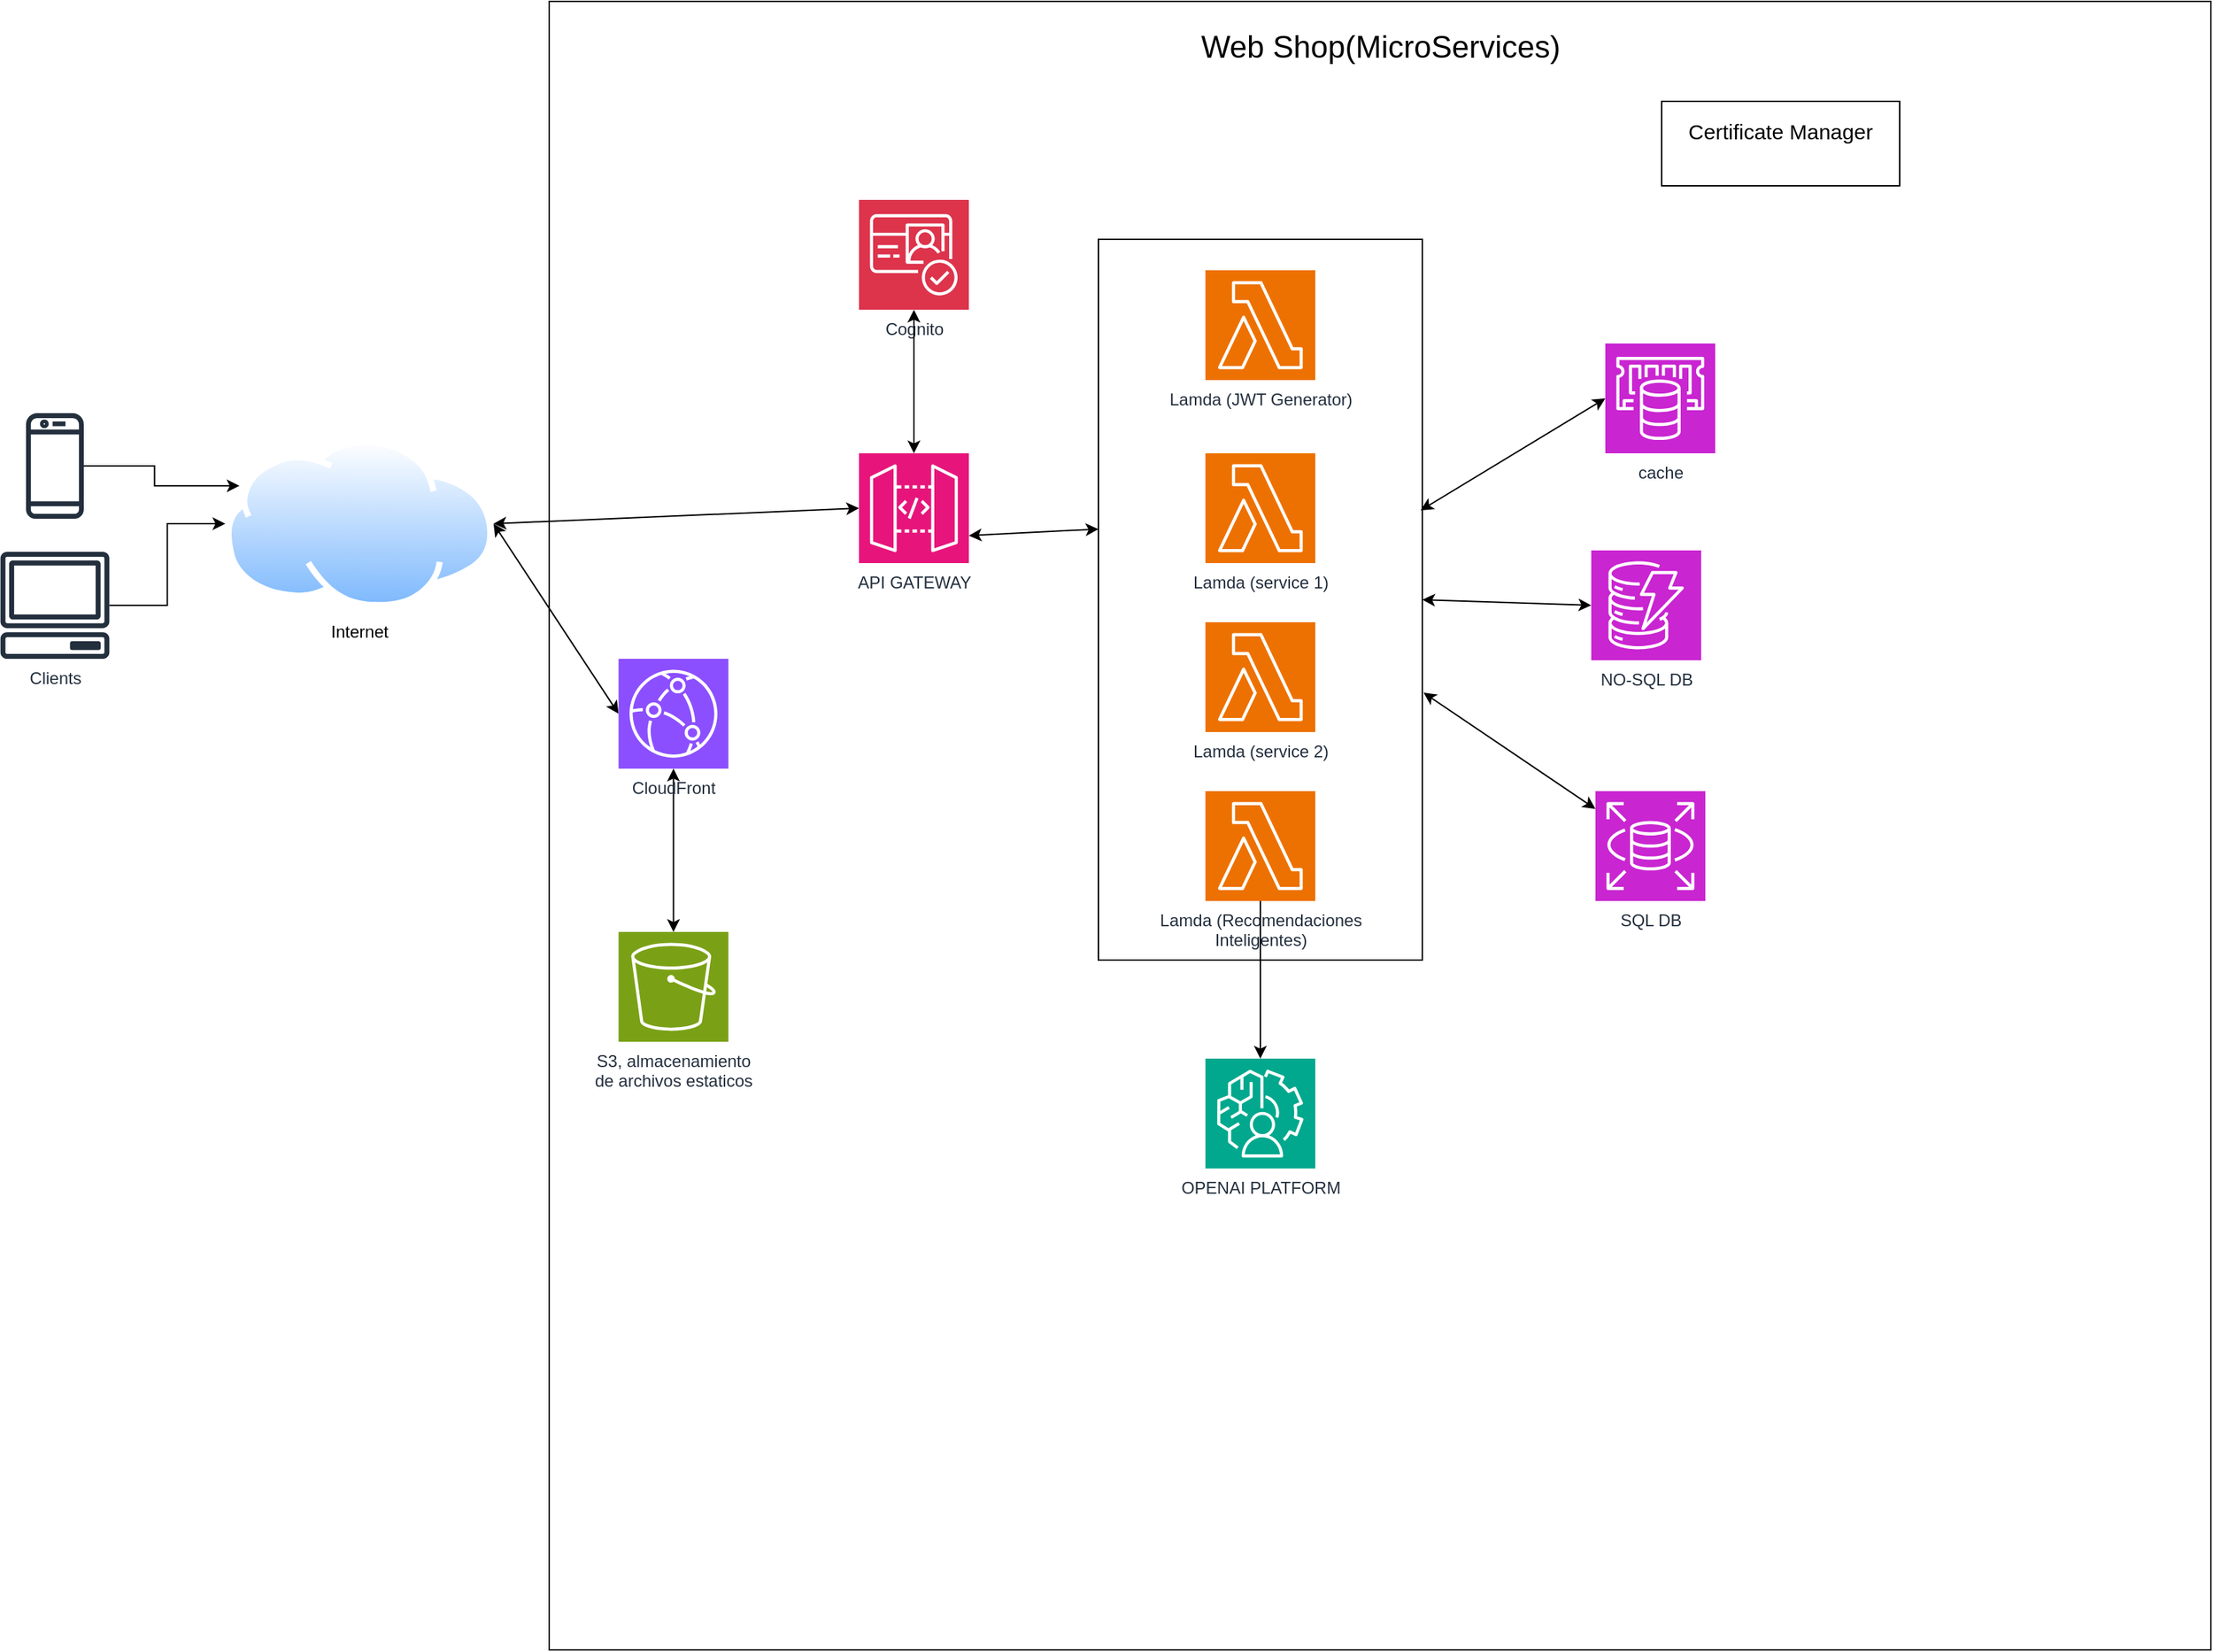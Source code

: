 <mxfile version="24.4.4" type="github">
  <diagram name="Página-1" id="6-k8TLEL8FpL3zlKBn_Q">
    <mxGraphModel dx="1749" dy="1114" grid="1" gridSize="10" guides="1" tooltips="1" connect="1" arrows="1" fold="1" page="1" pageScale="1" pageWidth="827" pageHeight="1169" math="0" shadow="0">
      <root>
        <mxCell id="0" />
        <mxCell id="1" parent="0" />
        <mxCell id="db6M8OEHSWzH2HbNRV87-19" value="" style="rounded=0;whiteSpace=wrap;html=1;" vertex="1" parent="1">
          <mxGeometry x="420" y="49" width="1180" height="1171" as="geometry" />
        </mxCell>
        <mxCell id="db6M8OEHSWzH2HbNRV87-4" style="edgeStyle=orthogonalEdgeStyle;rounded=0;orthogonalLoop=1;jettySize=auto;html=1;entryX=0;entryY=0.5;entryDx=0;entryDy=0;" edge="1" parent="1" source="db6M8OEHSWzH2HbNRV87-1" target="db6M8OEHSWzH2HbNRV87-3">
          <mxGeometry relative="1" as="geometry" />
        </mxCell>
        <mxCell id="db6M8OEHSWzH2HbNRV87-1" value="Clients&lt;div&gt;&lt;br&gt;&lt;/div&gt;" style="sketch=0;outlineConnect=0;fontColor=#232F3E;gradientColor=none;fillColor=#232F3D;strokeColor=none;dashed=0;verticalLabelPosition=bottom;verticalAlign=top;align=center;html=1;fontSize=12;fontStyle=0;aspect=fixed;pointerEvents=1;shape=mxgraph.aws4.client;" vertex="1" parent="1">
          <mxGeometry x="30" y="440" width="78" height="76" as="geometry" />
        </mxCell>
        <mxCell id="db6M8OEHSWzH2HbNRV87-5" style="edgeStyle=orthogonalEdgeStyle;rounded=0;orthogonalLoop=1;jettySize=auto;html=1;entryX=0;entryY=0.25;entryDx=0;entryDy=0;" edge="1" parent="1" source="db6M8OEHSWzH2HbNRV87-2" target="db6M8OEHSWzH2HbNRV87-3">
          <mxGeometry relative="1" as="geometry" />
        </mxCell>
        <mxCell id="db6M8OEHSWzH2HbNRV87-2" value="" style="sketch=0;outlineConnect=0;fontColor=#232F3E;gradientColor=none;fillColor=#232F3D;strokeColor=none;dashed=0;verticalLabelPosition=bottom;verticalAlign=top;align=center;html=1;fontSize=12;fontStyle=0;aspect=fixed;pointerEvents=1;shape=mxgraph.aws4.mobile_client;" vertex="1" parent="1">
          <mxGeometry x="48.5" y="340" width="41" height="78" as="geometry" />
        </mxCell>
        <mxCell id="db6M8OEHSWzH2HbNRV87-3" value="Internet&lt;div&gt;&lt;br&gt;&lt;/div&gt;" style="image;aspect=fixed;perimeter=ellipsePerimeter;html=1;align=center;shadow=0;dashed=0;spacingTop=3;image=img/lib/active_directory/internet_cloud.svg;" vertex="1" parent="1">
          <mxGeometry x="190" y="360" width="190.48" height="120" as="geometry" />
        </mxCell>
        <mxCell id="db6M8OEHSWzH2HbNRV87-6" value="Cognito&lt;div&gt;&lt;br&gt;&lt;/div&gt;" style="sketch=0;points=[[0,0,0],[0.25,0,0],[0.5,0,0],[0.75,0,0],[1,0,0],[0,1,0],[0.25,1,0],[0.5,1,0],[0.75,1,0],[1,1,0],[0,0.25,0],[0,0.5,0],[0,0.75,0],[1,0.25,0],[1,0.5,0],[1,0.75,0]];outlineConnect=0;fontColor=#232F3E;fillColor=#DD344C;strokeColor=#ffffff;dashed=0;verticalLabelPosition=bottom;verticalAlign=top;align=center;html=1;fontSize=12;fontStyle=0;aspect=fixed;shape=mxgraph.aws4.resourceIcon;resIcon=mxgraph.aws4.cognito;" vertex="1" parent="1">
          <mxGeometry x="640" y="190" width="78" height="78" as="geometry" />
        </mxCell>
        <mxCell id="db6M8OEHSWzH2HbNRV87-8" value="S3, almacenamiento&lt;br&gt;de archivos estaticos&lt;div&gt;&lt;br&gt;&lt;/div&gt;" style="sketch=0;points=[[0,0,0],[0.25,0,0],[0.5,0,0],[0.75,0,0],[1,0,0],[0,1,0],[0.25,1,0],[0.5,1,0],[0.75,1,0],[1,1,0],[0,0.25,0],[0,0.5,0],[0,0.75,0],[1,0.25,0],[1,0.5,0],[1,0.75,0]];outlineConnect=0;fontColor=#232F3E;fillColor=#7AA116;strokeColor=#ffffff;dashed=0;verticalLabelPosition=bottom;verticalAlign=top;align=center;html=1;fontSize=12;fontStyle=0;aspect=fixed;shape=mxgraph.aws4.resourceIcon;resIcon=mxgraph.aws4.s3;" vertex="1" parent="1">
          <mxGeometry x="469.25" y="710" width="78" height="78" as="geometry" />
        </mxCell>
        <mxCell id="db6M8OEHSWzH2HbNRV87-10" value="" style="endArrow=classic;startArrow=classic;html=1;rounded=0;exitX=0.5;exitY=0;exitDx=0;exitDy=0;exitPerimeter=0;entryX=0.5;entryY=1;entryDx=0;entryDy=0;entryPerimeter=0;" edge="1" parent="1" source="db6M8OEHSWzH2HbNRV87-8" target="db6M8OEHSWzH2HbNRV87-13">
          <mxGeometry width="50" height="50" relative="1" as="geometry">
            <mxPoint x="600" y="500" as="sourcePoint" />
            <mxPoint x="508.25" y="440" as="targetPoint" />
          </mxGeometry>
        </mxCell>
        <mxCell id="db6M8OEHSWzH2HbNRV87-11" value="" style="endArrow=classic;startArrow=classic;html=1;rounded=0;exitX=1;exitY=0.5;exitDx=0;exitDy=0;entryX=0;entryY=0.5;entryDx=0;entryDy=0;entryPerimeter=0;" edge="1" parent="1" source="db6M8OEHSWzH2HbNRV87-3" target="db6M8OEHSWzH2HbNRV87-13">
          <mxGeometry width="50" height="50" relative="1" as="geometry">
            <mxPoint x="410" y="357" as="sourcePoint" />
            <mxPoint x="470" y="393.5" as="targetPoint" />
          </mxGeometry>
        </mxCell>
        <mxCell id="db6M8OEHSWzH2HbNRV87-12" value="API GATEWAY" style="sketch=0;points=[[0,0,0],[0.25,0,0],[0.5,0,0],[0.75,0,0],[1,0,0],[0,1,0],[0.25,1,0],[0.5,1,0],[0.75,1,0],[1,1,0],[0,0.25,0],[0,0.5,0],[0,0.75,0],[1,0.25,0],[1,0.5,0],[1,0.75,0]];outlineConnect=0;fontColor=#232F3E;fillColor=#E7157B;strokeColor=#ffffff;dashed=0;verticalLabelPosition=bottom;verticalAlign=top;align=center;html=1;fontSize=12;fontStyle=0;aspect=fixed;shape=mxgraph.aws4.resourceIcon;resIcon=mxgraph.aws4.api_gateway;" vertex="1" parent="1">
          <mxGeometry x="640" y="370" width="78" height="78" as="geometry" />
        </mxCell>
        <mxCell id="db6M8OEHSWzH2HbNRV87-13" value="&lt;div&gt;CloudFront&lt;/div&gt;&lt;div&gt;&lt;br&gt;&lt;/div&gt;" style="sketch=0;points=[[0,0,0],[0.25,0,0],[0.5,0,0],[0.75,0,0],[1,0,0],[0,1,0],[0.25,1,0],[0.5,1,0],[0.75,1,0],[1,1,0],[0,0.25,0],[0,0.5,0],[0,0.75,0],[1,0.25,0],[1,0.5,0],[1,0.75,0]];outlineConnect=0;fontColor=#232F3E;fillColor=#8C4FFF;strokeColor=#ffffff;dashed=0;verticalLabelPosition=bottom;verticalAlign=top;align=center;html=1;fontSize=12;fontStyle=0;aspect=fixed;shape=mxgraph.aws4.resourceIcon;resIcon=mxgraph.aws4.cloudfront;" vertex="1" parent="1">
          <mxGeometry x="469.25" y="516" width="78" height="78" as="geometry" />
        </mxCell>
        <mxCell id="db6M8OEHSWzH2HbNRV87-18" value="" style="endArrow=classic;startArrow=classic;html=1;rounded=0;exitX=0.5;exitY=0;exitDx=0;exitDy=0;exitPerimeter=0;entryX=0.5;entryY=1;entryDx=0;entryDy=0;entryPerimeter=0;" edge="1" parent="1" source="db6M8OEHSWzH2HbNRV87-12" target="db6M8OEHSWzH2HbNRV87-6">
          <mxGeometry width="50" height="50" relative="1" as="geometry">
            <mxPoint x="750" y="360" as="sourcePoint" />
            <mxPoint x="800" y="310" as="targetPoint" />
          </mxGeometry>
        </mxCell>
        <mxCell id="db6M8OEHSWzH2HbNRV87-20" value="Web Shop(MicroServices)&lt;div style=&quot;font-size: 22px;&quot;&gt;&lt;br style=&quot;font-size: 22px;&quot;&gt;&lt;/div&gt;" style="text;html=1;align=center;verticalAlign=middle;whiteSpace=wrap;rounded=0;fontSize=22;" vertex="1" parent="1">
          <mxGeometry x="798.75" y="80" width="422.5" height="30" as="geometry" />
        </mxCell>
        <mxCell id="db6M8OEHSWzH2HbNRV87-21" value="" style="endArrow=classic;startArrow=classic;html=1;rounded=0;exitX=1;exitY=0.5;exitDx=0;exitDy=0;entryX=0;entryY=0.5;entryDx=0;entryDy=0;entryPerimeter=0;" edge="1" parent="1" source="db6M8OEHSWzH2HbNRV87-3" target="db6M8OEHSWzH2HbNRV87-12">
          <mxGeometry width="50" height="50" relative="1" as="geometry">
            <mxPoint x="480" y="430" as="sourcePoint" />
            <mxPoint x="530" y="380" as="targetPoint" />
          </mxGeometry>
        </mxCell>
        <mxCell id="db6M8OEHSWzH2HbNRV87-22" value="" style="rounded=0;whiteSpace=wrap;html=1;" vertex="1" parent="1">
          <mxGeometry x="810" y="218" width="230" height="512" as="geometry" />
        </mxCell>
        <mxCell id="db6M8OEHSWzH2HbNRV87-23" value="Lamda (JWT Generator)" style="sketch=0;points=[[0,0,0],[0.25,0,0],[0.5,0,0],[0.75,0,0],[1,0,0],[0,1,0],[0.25,1,0],[0.5,1,0],[0.75,1,0],[1,1,0],[0,0.25,0],[0,0.5,0],[0,0.75,0],[1,0.25,0],[1,0.5,0],[1,0.75,0]];outlineConnect=0;fontColor=#232F3E;fillColor=#ED7100;strokeColor=#ffffff;dashed=0;verticalLabelPosition=bottom;verticalAlign=top;align=center;html=1;fontSize=12;fontStyle=0;aspect=fixed;shape=mxgraph.aws4.resourceIcon;resIcon=mxgraph.aws4.lambda;" vertex="1" parent="1">
          <mxGeometry x="886" y="240" width="78" height="78" as="geometry" />
        </mxCell>
        <mxCell id="db6M8OEHSWzH2HbNRV87-24" value="Lamda (service 1)&lt;div&gt;&lt;br&gt;&lt;/div&gt;" style="sketch=0;points=[[0,0,0],[0.25,0,0],[0.5,0,0],[0.75,0,0],[1,0,0],[0,1,0],[0.25,1,0],[0.5,1,0],[0.75,1,0],[1,1,0],[0,0.25,0],[0,0.5,0],[0,0.75,0],[1,0.25,0],[1,0.5,0],[1,0.75,0]];outlineConnect=0;fontColor=#232F3E;fillColor=#ED7100;strokeColor=#ffffff;dashed=0;verticalLabelPosition=bottom;verticalAlign=top;align=center;html=1;fontSize=12;fontStyle=0;aspect=fixed;shape=mxgraph.aws4.resourceIcon;resIcon=mxgraph.aws4.lambda;" vertex="1" parent="1">
          <mxGeometry x="886" y="370" width="78" height="78" as="geometry" />
        </mxCell>
        <mxCell id="db6M8OEHSWzH2HbNRV87-26" value="Lamda (service 2)&lt;div&gt;&lt;br&gt;&lt;/div&gt;" style="sketch=0;points=[[0,0,0],[0.25,0,0],[0.5,0,0],[0.75,0,0],[1,0,0],[0,1,0],[0.25,1,0],[0.5,1,0],[0.75,1,0],[1,1,0],[0,0.25,0],[0,0.5,0],[0,0.75,0],[1,0.25,0],[1,0.5,0],[1,0.75,0]];outlineConnect=0;fontColor=#232F3E;fillColor=#ED7100;strokeColor=#ffffff;dashed=0;verticalLabelPosition=bottom;verticalAlign=top;align=center;html=1;fontSize=12;fontStyle=0;aspect=fixed;shape=mxgraph.aws4.resourceIcon;resIcon=mxgraph.aws4.lambda;" vertex="1" parent="1">
          <mxGeometry x="886" y="490" width="78" height="78" as="geometry" />
        </mxCell>
        <mxCell id="db6M8OEHSWzH2HbNRV87-27" value="Lamda (Recomendaciones &lt;br&gt;Inteligentes&lt;span style=&quot;background-color: initial;&quot;&gt;)&lt;/span&gt;&lt;div&gt;&lt;div&gt;&lt;br&gt;&lt;/div&gt;&lt;/div&gt;" style="sketch=0;points=[[0,0,0],[0.25,0,0],[0.5,0,0],[0.75,0,0],[1,0,0],[0,1,0],[0.25,1,0],[0.5,1,0],[0.75,1,0],[1,1,0],[0,0.25,0],[0,0.5,0],[0,0.75,0],[1,0.25,0],[1,0.5,0],[1,0.75,0]];outlineConnect=0;fontColor=#232F3E;fillColor=#ED7100;strokeColor=#ffffff;dashed=0;verticalLabelPosition=bottom;verticalAlign=top;align=center;html=1;fontSize=12;fontStyle=0;aspect=fixed;shape=mxgraph.aws4.resourceIcon;resIcon=mxgraph.aws4.lambda;" vertex="1" parent="1">
          <mxGeometry x="886" y="610" width="78" height="78" as="geometry" />
        </mxCell>
        <mxCell id="db6M8OEHSWzH2HbNRV87-28" value="" style="endArrow=classic;startArrow=classic;html=1;rounded=0;exitX=1;exitY=0.75;exitDx=0;exitDy=0;exitPerimeter=0;entryX=0;entryY=0.402;entryDx=0;entryDy=0;entryPerimeter=0;" edge="1" parent="1" source="db6M8OEHSWzH2HbNRV87-12" target="db6M8OEHSWzH2HbNRV87-22">
          <mxGeometry width="50" height="50" relative="1" as="geometry">
            <mxPoint x="760" y="450" as="sourcePoint" />
            <mxPoint x="810" y="400" as="targetPoint" />
          </mxGeometry>
        </mxCell>
        <mxCell id="db6M8OEHSWzH2HbNRV87-30" value="" style="endArrow=classic;startArrow=classic;html=1;rounded=0;exitX=1;exitY=0.5;exitDx=0;exitDy=0;entryX=0;entryY=0.5;entryDx=0;entryDy=0;entryPerimeter=0;" edge="1" parent="1" source="db6M8OEHSWzH2HbNRV87-22" target="db6M8OEHSWzH2HbNRV87-35">
          <mxGeometry width="50" height="50" relative="1" as="geometry">
            <mxPoint x="1120" y="610" as="sourcePoint" />
            <mxPoint x="1140" y="480" as="targetPoint" />
          </mxGeometry>
        </mxCell>
        <mxCell id="db6M8OEHSWzH2HbNRV87-32" value="" style="endArrow=classic;startArrow=classic;html=1;rounded=0;exitX=1.004;exitY=0.629;exitDx=0;exitDy=0;exitPerimeter=0;" edge="1" parent="1" source="db6M8OEHSWzH2HbNRV87-22" target="db6M8OEHSWzH2HbNRV87-36">
          <mxGeometry width="50" height="50" relative="1" as="geometry">
            <mxPoint x="1080" y="620" as="sourcePoint" />
            <mxPoint x="1141" y="621.828" as="targetPoint" />
          </mxGeometry>
        </mxCell>
        <mxCell id="db6M8OEHSWzH2HbNRV87-35" value="NO-SQL DB" style="sketch=0;points=[[0,0,0],[0.25,0,0],[0.5,0,0],[0.75,0,0],[1,0,0],[0,1,0],[0.25,1,0],[0.5,1,0],[0.75,1,0],[1,1,0],[0,0.25,0],[0,0.5,0],[0,0.75,0],[1,0.25,0],[1,0.5,0],[1,0.75,0]];outlineConnect=0;fontColor=#232F3E;fillColor=#C925D1;strokeColor=#ffffff;dashed=0;verticalLabelPosition=bottom;verticalAlign=top;align=center;html=1;fontSize=12;fontStyle=0;aspect=fixed;shape=mxgraph.aws4.resourceIcon;resIcon=mxgraph.aws4.dynamodb;" vertex="1" parent="1">
          <mxGeometry x="1160" y="439" width="78" height="78" as="geometry" />
        </mxCell>
        <mxCell id="db6M8OEHSWzH2HbNRV87-36" value="&lt;div&gt;SQL DB&lt;/div&gt;&lt;div&gt;&lt;br&gt;&lt;/div&gt;" style="sketch=0;points=[[0,0,0],[0.25,0,0],[0.5,0,0],[0.75,0,0],[1,0,0],[0,1,0],[0.25,1,0],[0.5,1,0],[0.75,1,0],[1,1,0],[0,0.25,0],[0,0.5,0],[0,0.75,0],[1,0.25,0],[1,0.5,0],[1,0.75,0]];outlineConnect=0;fontColor=#232F3E;fillColor=#C925D1;strokeColor=#ffffff;dashed=0;verticalLabelPosition=bottom;verticalAlign=top;align=center;html=1;fontSize=12;fontStyle=0;aspect=fixed;shape=mxgraph.aws4.resourceIcon;resIcon=mxgraph.aws4.rds;" vertex="1" parent="1">
          <mxGeometry x="1163" y="610" width="78" height="78" as="geometry" />
        </mxCell>
        <mxCell id="db6M8OEHSWzH2HbNRV87-38" value="cache&lt;div&gt;&lt;br&gt;&lt;/div&gt;" style="sketch=0;points=[[0,0,0],[0.25,0,0],[0.5,0,0],[0.75,0,0],[1,0,0],[0,1,0],[0.25,1,0],[0.5,1,0],[0.75,1,0],[1,1,0],[0,0.25,0],[0,0.5,0],[0,0.75,0],[1,0.25,0],[1,0.5,0],[1,0.75,0]];outlineConnect=0;fontColor=#232F3E;fillColor=#C925D1;strokeColor=#ffffff;dashed=0;verticalLabelPosition=bottom;verticalAlign=top;align=center;html=1;fontSize=12;fontStyle=0;aspect=fixed;shape=mxgraph.aws4.resourceIcon;resIcon=mxgraph.aws4.elasticache;" vertex="1" parent="1">
          <mxGeometry x="1170" y="292" width="78" height="78" as="geometry" />
        </mxCell>
        <mxCell id="db6M8OEHSWzH2HbNRV87-39" value="" style="endArrow=classic;startArrow=classic;html=1;rounded=0;entryX=0;entryY=0.5;entryDx=0;entryDy=0;entryPerimeter=0;exitX=0.995;exitY=0.376;exitDx=0;exitDy=0;exitPerimeter=0;" edge="1" parent="1" source="db6M8OEHSWzH2HbNRV87-22" target="db6M8OEHSWzH2HbNRV87-38">
          <mxGeometry width="50" height="50" relative="1" as="geometry">
            <mxPoint x="1080" y="430" as="sourcePoint" />
            <mxPoint x="1130" y="380" as="targetPoint" />
          </mxGeometry>
        </mxCell>
        <mxCell id="db6M8OEHSWzH2HbNRV87-40" value="Certificate Manager&lt;div style=&quot;font-size: 15px;&quot;&gt;&lt;br style=&quot;font-size: 15px;&quot;&gt;&lt;/div&gt;" style="rounded=0;whiteSpace=wrap;html=1;fontSize=15;" vertex="1" parent="1">
          <mxGeometry x="1210" y="120" width="169" height="60" as="geometry" />
        </mxCell>
        <mxCell id="db6M8OEHSWzH2HbNRV87-41" value="OPENAI PLATFORM&lt;div&gt;&lt;br&gt;&lt;div&gt;&lt;br&gt;&lt;/div&gt;&lt;/div&gt;" style="sketch=0;points=[[0,0,0],[0.25,0,0],[0.5,0,0],[0.75,0,0],[1,0,0],[0,1,0],[0.25,1,0],[0.5,1,0],[0.75,1,0],[1,1,0],[0,0.25,0],[0,0.5,0],[0,0.75,0],[1,0.25,0],[1,0.5,0],[1,0.75,0]];outlineConnect=0;fontColor=#232F3E;fillColor=#01A88D;strokeColor=#ffffff;dashed=0;verticalLabelPosition=bottom;verticalAlign=top;align=center;html=1;fontSize=12;fontStyle=0;aspect=fixed;shape=mxgraph.aws4.resourceIcon;resIcon=mxgraph.aws4.augmented_ai;" vertex="1" parent="1">
          <mxGeometry x="886" y="800" width="78" height="78" as="geometry" />
        </mxCell>
        <mxCell id="db6M8OEHSWzH2HbNRV87-43" style="edgeStyle=orthogonalEdgeStyle;rounded=0;orthogonalLoop=1;jettySize=auto;html=1;exitX=0.5;exitY=1;exitDx=0;exitDy=0;exitPerimeter=0;entryX=0.5;entryY=0;entryDx=0;entryDy=0;entryPerimeter=0;" edge="1" parent="1" source="db6M8OEHSWzH2HbNRV87-27" target="db6M8OEHSWzH2HbNRV87-41">
          <mxGeometry relative="1" as="geometry" />
        </mxCell>
      </root>
    </mxGraphModel>
  </diagram>
</mxfile>
